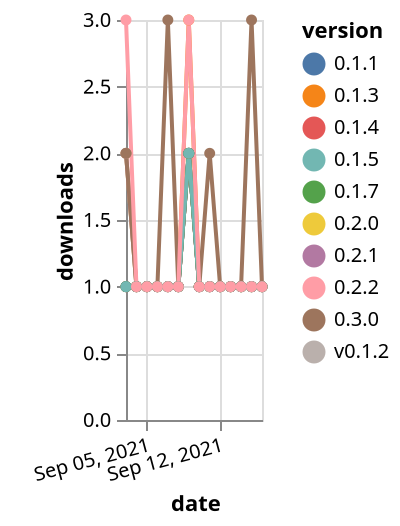 {"$schema": "https://vega.github.io/schema/vega-lite/v5.json", "description": "A simple bar chart with embedded data.", "data": {"values": [{"date": "2021-09-03", "total": 140, "delta": 2, "version": "0.2.0"}, {"date": "2021-09-04", "total": 141, "delta": 1, "version": "0.2.0"}, {"date": "2021-09-05", "total": 142, "delta": 1, "version": "0.2.0"}, {"date": "2021-09-06", "total": 143, "delta": 1, "version": "0.2.0"}, {"date": "2021-09-07", "total": 144, "delta": 1, "version": "0.2.0"}, {"date": "2021-09-08", "total": 145, "delta": 1, "version": "0.2.0"}, {"date": "2021-09-09", "total": 147, "delta": 2, "version": "0.2.0"}, {"date": "2021-09-10", "total": 148, "delta": 1, "version": "0.2.0"}, {"date": "2021-09-11", "total": 149, "delta": 1, "version": "0.2.0"}, {"date": "2021-09-12", "total": 150, "delta": 1, "version": "0.2.0"}, {"date": "2021-09-13", "total": 151, "delta": 1, "version": "0.2.0"}, {"date": "2021-09-14", "total": 152, "delta": 1, "version": "0.2.0"}, {"date": "2021-09-15", "total": 153, "delta": 1, "version": "0.2.0"}, {"date": "2021-09-16", "total": 154, "delta": 1, "version": "0.2.0"}, {"date": "2021-09-03", "total": 187, "delta": 1, "version": "0.1.3"}, {"date": "2021-09-04", "total": 188, "delta": 1, "version": "0.1.3"}, {"date": "2021-09-05", "total": 189, "delta": 1, "version": "0.1.3"}, {"date": "2021-09-06", "total": 190, "delta": 1, "version": "0.1.3"}, {"date": "2021-09-07", "total": 191, "delta": 1, "version": "0.1.3"}, {"date": "2021-09-08", "total": 192, "delta": 1, "version": "0.1.3"}, {"date": "2021-09-09", "total": 195, "delta": 3, "version": "0.1.3"}, {"date": "2021-09-10", "total": 196, "delta": 1, "version": "0.1.3"}, {"date": "2021-09-11", "total": 197, "delta": 1, "version": "0.1.3"}, {"date": "2021-09-12", "total": 198, "delta": 1, "version": "0.1.3"}, {"date": "2021-09-13", "total": 199, "delta": 1, "version": "0.1.3"}, {"date": "2021-09-14", "total": 200, "delta": 1, "version": "0.1.3"}, {"date": "2021-09-15", "total": 201, "delta": 1, "version": "0.1.3"}, {"date": "2021-09-16", "total": 202, "delta": 1, "version": "0.1.3"}, {"date": "2021-09-03", "total": 139, "delta": 2, "version": "0.2.1"}, {"date": "2021-09-04", "total": 140, "delta": 1, "version": "0.2.1"}, {"date": "2021-09-05", "total": 141, "delta": 1, "version": "0.2.1"}, {"date": "2021-09-06", "total": 142, "delta": 1, "version": "0.2.1"}, {"date": "2021-09-07", "total": 143, "delta": 1, "version": "0.2.1"}, {"date": "2021-09-08", "total": 144, "delta": 1, "version": "0.2.1"}, {"date": "2021-09-09", "total": 146, "delta": 2, "version": "0.2.1"}, {"date": "2021-09-10", "total": 147, "delta": 1, "version": "0.2.1"}, {"date": "2021-09-11", "total": 148, "delta": 1, "version": "0.2.1"}, {"date": "2021-09-12", "total": 149, "delta": 1, "version": "0.2.1"}, {"date": "2021-09-13", "total": 150, "delta": 1, "version": "0.2.1"}, {"date": "2021-09-14", "total": 151, "delta": 1, "version": "0.2.1"}, {"date": "2021-09-15", "total": 152, "delta": 1, "version": "0.2.1"}, {"date": "2021-09-16", "total": 153, "delta": 1, "version": "0.2.1"}, {"date": "2021-09-03", "total": 153, "delta": 1, "version": "v0.1.2"}, {"date": "2021-09-04", "total": 154, "delta": 1, "version": "v0.1.2"}, {"date": "2021-09-05", "total": 155, "delta": 1, "version": "v0.1.2"}, {"date": "2021-09-06", "total": 156, "delta": 1, "version": "v0.1.2"}, {"date": "2021-09-07", "total": 157, "delta": 1, "version": "v0.1.2"}, {"date": "2021-09-08", "total": 158, "delta": 1, "version": "v0.1.2"}, {"date": "2021-09-09", "total": 160, "delta": 2, "version": "v0.1.2"}, {"date": "2021-09-10", "total": 161, "delta": 1, "version": "v0.1.2"}, {"date": "2021-09-11", "total": 162, "delta": 1, "version": "v0.1.2"}, {"date": "2021-09-12", "total": 163, "delta": 1, "version": "v0.1.2"}, {"date": "2021-09-13", "total": 164, "delta": 1, "version": "v0.1.2"}, {"date": "2021-09-14", "total": 165, "delta": 1, "version": "v0.1.2"}, {"date": "2021-09-15", "total": 166, "delta": 1, "version": "v0.1.2"}, {"date": "2021-09-16", "total": 167, "delta": 1, "version": "v0.1.2"}, {"date": "2021-09-03", "total": 188, "delta": 1, "version": "0.1.4"}, {"date": "2021-09-04", "total": 189, "delta": 1, "version": "0.1.4"}, {"date": "2021-09-05", "total": 190, "delta": 1, "version": "0.1.4"}, {"date": "2021-09-06", "total": 191, "delta": 1, "version": "0.1.4"}, {"date": "2021-09-07", "total": 192, "delta": 1, "version": "0.1.4"}, {"date": "2021-09-08", "total": 193, "delta": 1, "version": "0.1.4"}, {"date": "2021-09-09", "total": 195, "delta": 2, "version": "0.1.4"}, {"date": "2021-09-10", "total": 196, "delta": 1, "version": "0.1.4"}, {"date": "2021-09-11", "total": 197, "delta": 1, "version": "0.1.4"}, {"date": "2021-09-12", "total": 198, "delta": 1, "version": "0.1.4"}, {"date": "2021-09-13", "total": 199, "delta": 1, "version": "0.1.4"}, {"date": "2021-09-14", "total": 200, "delta": 1, "version": "0.1.4"}, {"date": "2021-09-15", "total": 201, "delta": 1, "version": "0.1.4"}, {"date": "2021-09-16", "total": 202, "delta": 1, "version": "0.1.4"}, {"date": "2021-09-03", "total": 161, "delta": 1, "version": "0.1.1"}, {"date": "2021-09-04", "total": 162, "delta": 1, "version": "0.1.1"}, {"date": "2021-09-05", "total": 163, "delta": 1, "version": "0.1.1"}, {"date": "2021-09-06", "total": 164, "delta": 1, "version": "0.1.1"}, {"date": "2021-09-07", "total": 165, "delta": 1, "version": "0.1.1"}, {"date": "2021-09-08", "total": 166, "delta": 1, "version": "0.1.1"}, {"date": "2021-09-09", "total": 168, "delta": 2, "version": "0.1.1"}, {"date": "2021-09-10", "total": 169, "delta": 1, "version": "0.1.1"}, {"date": "2021-09-11", "total": 170, "delta": 1, "version": "0.1.1"}, {"date": "2021-09-12", "total": 171, "delta": 1, "version": "0.1.1"}, {"date": "2021-09-13", "total": 172, "delta": 1, "version": "0.1.1"}, {"date": "2021-09-14", "total": 173, "delta": 1, "version": "0.1.1"}, {"date": "2021-09-15", "total": 174, "delta": 1, "version": "0.1.1"}, {"date": "2021-09-16", "total": 175, "delta": 1, "version": "0.1.1"}, {"date": "2021-09-03", "total": 90, "delta": 2, "version": "0.3.0"}, {"date": "2021-09-04", "total": 91, "delta": 1, "version": "0.3.0"}, {"date": "2021-09-05", "total": 92, "delta": 1, "version": "0.3.0"}, {"date": "2021-09-06", "total": 93, "delta": 1, "version": "0.3.0"}, {"date": "2021-09-07", "total": 96, "delta": 3, "version": "0.3.0"}, {"date": "2021-09-08", "total": 97, "delta": 1, "version": "0.3.0"}, {"date": "2021-09-09", "total": 99, "delta": 2, "version": "0.3.0"}, {"date": "2021-09-10", "total": 100, "delta": 1, "version": "0.3.0"}, {"date": "2021-09-11", "total": 102, "delta": 2, "version": "0.3.0"}, {"date": "2021-09-12", "total": 103, "delta": 1, "version": "0.3.0"}, {"date": "2021-09-13", "total": 104, "delta": 1, "version": "0.3.0"}, {"date": "2021-09-14", "total": 105, "delta": 1, "version": "0.3.0"}, {"date": "2021-09-15", "total": 108, "delta": 3, "version": "0.3.0"}, {"date": "2021-09-16", "total": 109, "delta": 1, "version": "0.3.0"}, {"date": "2021-09-03", "total": 181, "delta": 1, "version": "0.1.7"}, {"date": "2021-09-04", "total": 182, "delta": 1, "version": "0.1.7"}, {"date": "2021-09-05", "total": 183, "delta": 1, "version": "0.1.7"}, {"date": "2021-09-06", "total": 184, "delta": 1, "version": "0.1.7"}, {"date": "2021-09-07", "total": 185, "delta": 1, "version": "0.1.7"}, {"date": "2021-09-08", "total": 186, "delta": 1, "version": "0.1.7"}, {"date": "2021-09-09", "total": 188, "delta": 2, "version": "0.1.7"}, {"date": "2021-09-10", "total": 189, "delta": 1, "version": "0.1.7"}, {"date": "2021-09-11", "total": 190, "delta": 1, "version": "0.1.7"}, {"date": "2021-09-12", "total": 191, "delta": 1, "version": "0.1.7"}, {"date": "2021-09-13", "total": 192, "delta": 1, "version": "0.1.7"}, {"date": "2021-09-14", "total": 193, "delta": 1, "version": "0.1.7"}, {"date": "2021-09-15", "total": 194, "delta": 1, "version": "0.1.7"}, {"date": "2021-09-16", "total": 195, "delta": 1, "version": "0.1.7"}, {"date": "2021-09-03", "total": 176, "delta": 1, "version": "0.1.5"}, {"date": "2021-09-04", "total": 177, "delta": 1, "version": "0.1.5"}, {"date": "2021-09-05", "total": 178, "delta": 1, "version": "0.1.5"}, {"date": "2021-09-06", "total": 179, "delta": 1, "version": "0.1.5"}, {"date": "2021-09-07", "total": 180, "delta": 1, "version": "0.1.5"}, {"date": "2021-09-08", "total": 181, "delta": 1, "version": "0.1.5"}, {"date": "2021-09-09", "total": 183, "delta": 2, "version": "0.1.5"}, {"date": "2021-09-10", "total": 184, "delta": 1, "version": "0.1.5"}, {"date": "2021-09-11", "total": 185, "delta": 1, "version": "0.1.5"}, {"date": "2021-09-12", "total": 186, "delta": 1, "version": "0.1.5"}, {"date": "2021-09-13", "total": 187, "delta": 1, "version": "0.1.5"}, {"date": "2021-09-14", "total": 188, "delta": 1, "version": "0.1.5"}, {"date": "2021-09-15", "total": 189, "delta": 1, "version": "0.1.5"}, {"date": "2021-09-16", "total": 190, "delta": 1, "version": "0.1.5"}, {"date": "2021-09-03", "total": 192, "delta": 3, "version": "0.2.2"}, {"date": "2021-09-04", "total": 193, "delta": 1, "version": "0.2.2"}, {"date": "2021-09-05", "total": 194, "delta": 1, "version": "0.2.2"}, {"date": "2021-09-06", "total": 195, "delta": 1, "version": "0.2.2"}, {"date": "2021-09-07", "total": 196, "delta": 1, "version": "0.2.2"}, {"date": "2021-09-08", "total": 197, "delta": 1, "version": "0.2.2"}, {"date": "2021-09-09", "total": 200, "delta": 3, "version": "0.2.2"}, {"date": "2021-09-10", "total": 201, "delta": 1, "version": "0.2.2"}, {"date": "2021-09-11", "total": 202, "delta": 1, "version": "0.2.2"}, {"date": "2021-09-12", "total": 203, "delta": 1, "version": "0.2.2"}, {"date": "2021-09-13", "total": 204, "delta": 1, "version": "0.2.2"}, {"date": "2021-09-14", "total": 205, "delta": 1, "version": "0.2.2"}, {"date": "2021-09-15", "total": 206, "delta": 1, "version": "0.2.2"}, {"date": "2021-09-16", "total": 207, "delta": 1, "version": "0.2.2"}]}, "width": "container", "mark": {"type": "line", "point": {"filled": true}}, "encoding": {"x": {"field": "date", "type": "temporal", "timeUnit": "yearmonthdate", "title": "date", "axis": {"labelAngle": -15}}, "y": {"field": "delta", "type": "quantitative", "title": "downloads"}, "color": {"field": "version", "type": "nominal"}, "tooltip": {"field": "delta"}}}